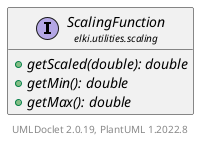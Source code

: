 @startuml
    remove .*\.(Instance|Par|Parameterizer|Factory)$
    set namespaceSeparator none
    hide empty fields
    hide empty methods

    interface "<size:14>ScalingFunction\n<size:10>elki.utilities.scaling" as elki.utilities.scaling.ScalingFunction [[ScalingFunction.html]] {
        {abstract} +getScaled(double): double
        {abstract} +getMin(): double
        {abstract} +getMax(): double
    }

    center footer UMLDoclet 2.0.19, PlantUML 1.2022.8
@enduml
